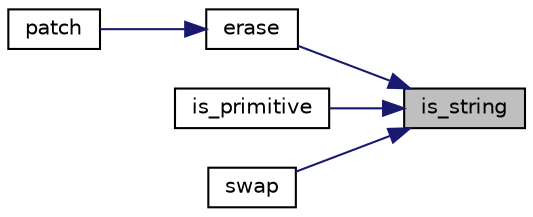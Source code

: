 digraph "is_string"
{
 // LATEX_PDF_SIZE
  edge [fontname="Helvetica",fontsize="10",labelfontname="Helvetica",labelfontsize="10"];
  node [fontname="Helvetica",fontsize="10",shape=record];
  rankdir="RL";
  Node1 [label="is_string",height=0.2,width=0.4,color="black", fillcolor="grey75", style="filled", fontcolor="black",tooltip="return whether value is a string"];
  Node1 -> Node2 [dir="back",color="midnightblue",fontsize="10",style="solid",fontname="Helvetica"];
  Node2 [label="erase",height=0.2,width=0.4,color="black", fillcolor="white", style="filled",URL="$classnlohmann_1_1basic__json.html#a05a2d4678b130a13b4bcbc62f4318d72",tooltip="remove element given an iterator"];
  Node2 -> Node3 [dir="back",color="midnightblue",fontsize="10",style="solid",fontname="Helvetica"];
  Node3 [label="patch",height=0.2,width=0.4,color="black", fillcolor="white", style="filled",URL="$classnlohmann_1_1basic__json.html#a614dd03ce3e99e79c52bedcf55945645",tooltip="applies a JSON patch"];
  Node1 -> Node4 [dir="back",color="midnightblue",fontsize="10",style="solid",fontname="Helvetica"];
  Node4 [label="is_primitive",height=0.2,width=0.4,color="black", fillcolor="white", style="filled",URL="$classnlohmann_1_1basic__json.html#ae5e7e83e05bf011781326a00fdf7a733",tooltip="return whether type is primitive"];
  Node1 -> Node5 [dir="back",color="midnightblue",fontsize="10",style="solid",fontname="Helvetica"];
  Node5 [label="swap",height=0.2,width=0.4,color="black", fillcolor="white", style="filled",URL="$classnlohmann_1_1basic__json.html#afa2f6591635aca46d323a7e41d71c4b1",tooltip="exchanges the values"];
}
